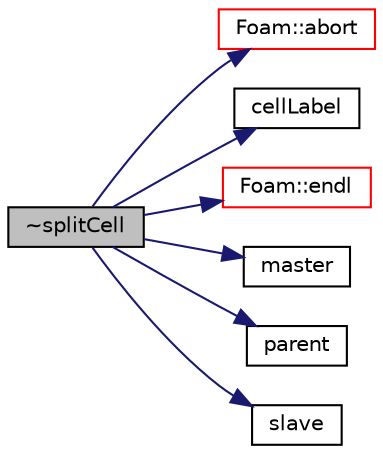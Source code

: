 digraph "~splitCell"
{
  bgcolor="transparent";
  edge [fontname="Helvetica",fontsize="10",labelfontname="Helvetica",labelfontsize="10"];
  node [fontname="Helvetica",fontsize="10",shape=record];
  rankdir="LR";
  Node1 [label="~splitCell",height=0.2,width=0.4,color="black", fillcolor="grey75", style="filled", fontcolor="black"];
  Node1 -> Node2 [color="midnightblue",fontsize="10",style="solid",fontname="Helvetica"];
  Node2 [label="Foam::abort",height=0.2,width=0.4,color="red",URL="$a10974.html#a447107a607d03e417307c203fa5fb44b"];
  Node1 -> Node3 [color="midnightblue",fontsize="10",style="solid",fontname="Helvetica"];
  Node3 [label="cellLabel",height=0.2,width=0.4,color="black",URL="$a02479.html#aafefdee9216ddc2f41e73d7338752a50"];
  Node1 -> Node4 [color="midnightblue",fontsize="10",style="solid",fontname="Helvetica"];
  Node4 [label="Foam::endl",height=0.2,width=0.4,color="red",URL="$a10974.html#a2db8fe02a0d3909e9351bb4275b23ce4",tooltip="Add newline and flush stream. "];
  Node1 -> Node5 [color="midnightblue",fontsize="10",style="solid",fontname="Helvetica"];
  Node5 [label="master",height=0.2,width=0.4,color="black",URL="$a02479.html#a70c8bfa8e9549454b4f0e2d65fcd857f"];
  Node1 -> Node6 [color="midnightblue",fontsize="10",style="solid",fontname="Helvetica"];
  Node6 [label="parent",height=0.2,width=0.4,color="black",URL="$a02479.html#af993172e0e3fa60e7dcd785520f8c423"];
  Node1 -> Node7 [color="midnightblue",fontsize="10",style="solid",fontname="Helvetica"];
  Node7 [label="slave",height=0.2,width=0.4,color="black",URL="$a02479.html#a7caa457326639811a84208f47a05ec7d"];
}
